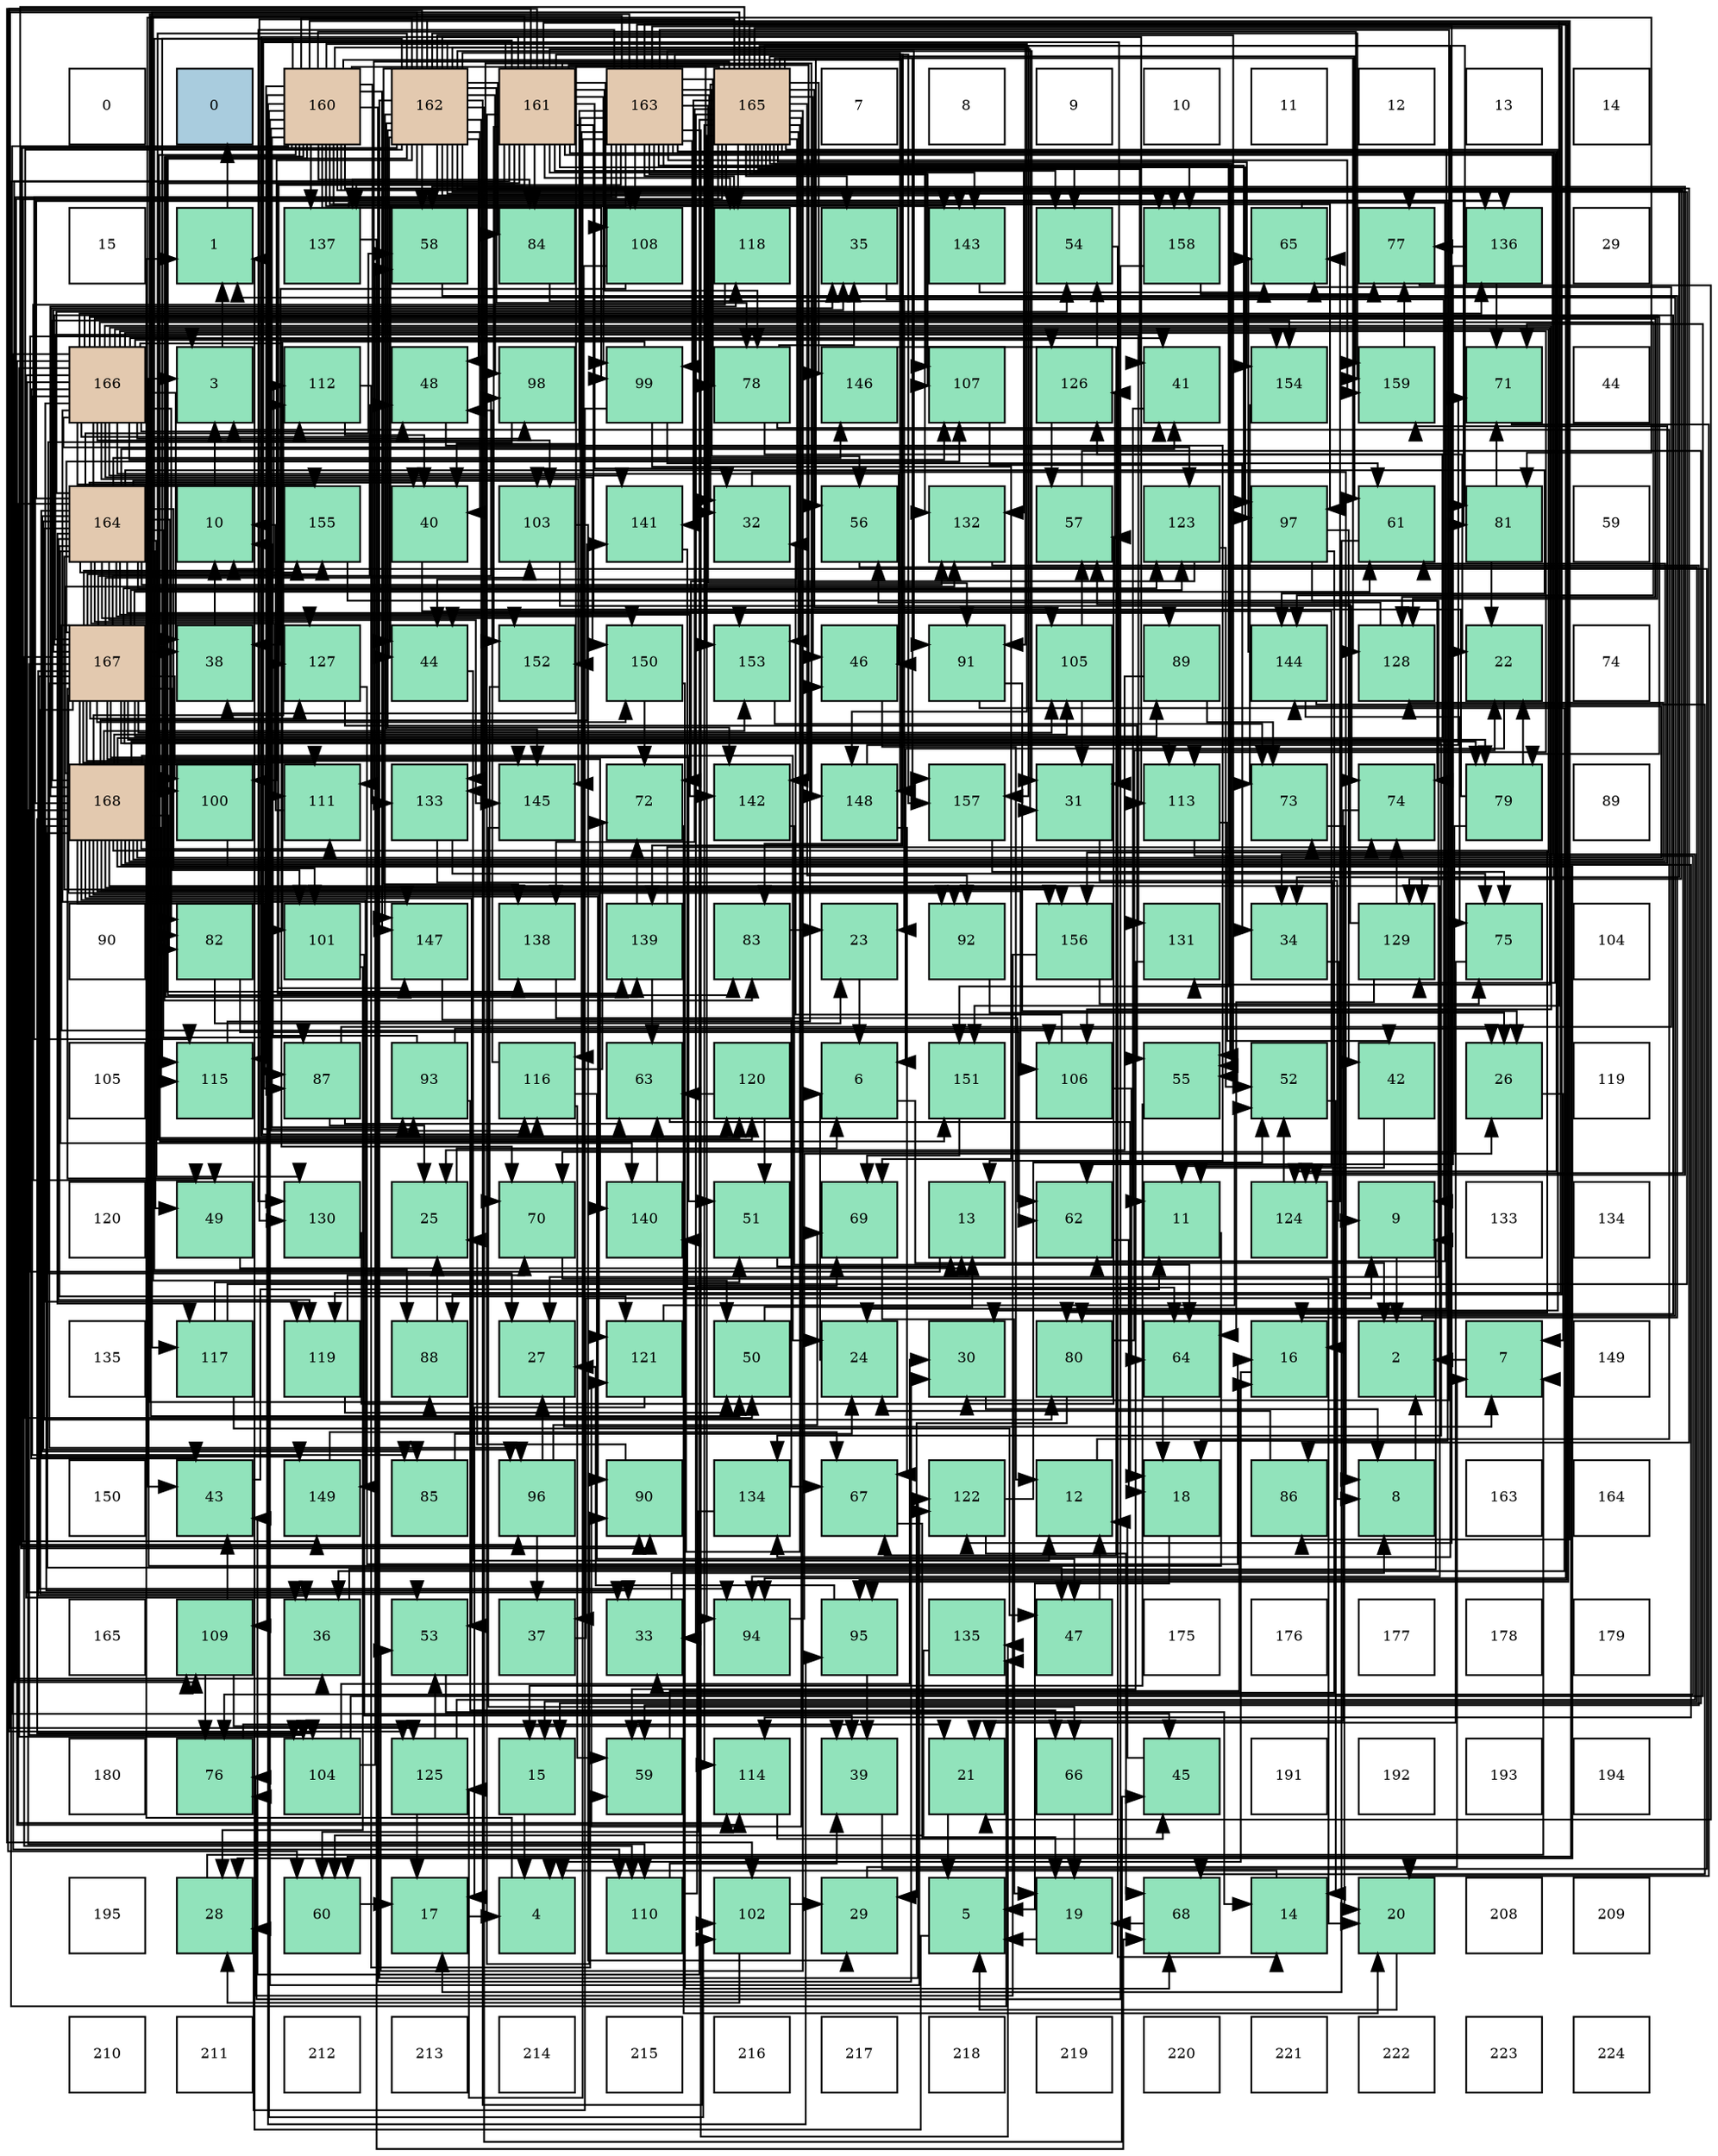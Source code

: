 digraph layout{
 rankdir=TB;
 splines=ortho;
 node [style=filled shape=square fixedsize=true width=0.6];
0[label="0", fontsize=8, fillcolor="#ffffff"];
1[label="0", fontsize=8, fillcolor="#a9ccde"];
2[label="160", fontsize=8, fillcolor="#e3c9af"];
3[label="162", fontsize=8, fillcolor="#e3c9af"];
4[label="161", fontsize=8, fillcolor="#e3c9af"];
5[label="163", fontsize=8, fillcolor="#e3c9af"];
6[label="165", fontsize=8, fillcolor="#e3c9af"];
7[label="7", fontsize=8, fillcolor="#ffffff"];
8[label="8", fontsize=8, fillcolor="#ffffff"];
9[label="9", fontsize=8, fillcolor="#ffffff"];
10[label="10", fontsize=8, fillcolor="#ffffff"];
11[label="11", fontsize=8, fillcolor="#ffffff"];
12[label="12", fontsize=8, fillcolor="#ffffff"];
13[label="13", fontsize=8, fillcolor="#ffffff"];
14[label="14", fontsize=8, fillcolor="#ffffff"];
15[label="15", fontsize=8, fillcolor="#ffffff"];
16[label="1", fontsize=8, fillcolor="#91e3bb"];
17[label="137", fontsize=8, fillcolor="#91e3bb"];
18[label="58", fontsize=8, fillcolor="#91e3bb"];
19[label="84", fontsize=8, fillcolor="#91e3bb"];
20[label="108", fontsize=8, fillcolor="#91e3bb"];
21[label="118", fontsize=8, fillcolor="#91e3bb"];
22[label="35", fontsize=8, fillcolor="#91e3bb"];
23[label="143", fontsize=8, fillcolor="#91e3bb"];
24[label="54", fontsize=8, fillcolor="#91e3bb"];
25[label="158", fontsize=8, fillcolor="#91e3bb"];
26[label="65", fontsize=8, fillcolor="#91e3bb"];
27[label="77", fontsize=8, fillcolor="#91e3bb"];
28[label="136", fontsize=8, fillcolor="#91e3bb"];
29[label="29", fontsize=8, fillcolor="#ffffff"];
30[label="166", fontsize=8, fillcolor="#e3c9af"];
31[label="3", fontsize=8, fillcolor="#91e3bb"];
32[label="112", fontsize=8, fillcolor="#91e3bb"];
33[label="48", fontsize=8, fillcolor="#91e3bb"];
34[label="98", fontsize=8, fillcolor="#91e3bb"];
35[label="99", fontsize=8, fillcolor="#91e3bb"];
36[label="78", fontsize=8, fillcolor="#91e3bb"];
37[label="146", fontsize=8, fillcolor="#91e3bb"];
38[label="107", fontsize=8, fillcolor="#91e3bb"];
39[label="126", fontsize=8, fillcolor="#91e3bb"];
40[label="41", fontsize=8, fillcolor="#91e3bb"];
41[label="154", fontsize=8, fillcolor="#91e3bb"];
42[label="159", fontsize=8, fillcolor="#91e3bb"];
43[label="71", fontsize=8, fillcolor="#91e3bb"];
44[label="44", fontsize=8, fillcolor="#ffffff"];
45[label="164", fontsize=8, fillcolor="#e3c9af"];
46[label="10", fontsize=8, fillcolor="#91e3bb"];
47[label="155", fontsize=8, fillcolor="#91e3bb"];
48[label="40", fontsize=8, fillcolor="#91e3bb"];
49[label="103", fontsize=8, fillcolor="#91e3bb"];
50[label="141", fontsize=8, fillcolor="#91e3bb"];
51[label="32", fontsize=8, fillcolor="#91e3bb"];
52[label="56", fontsize=8, fillcolor="#91e3bb"];
53[label="132", fontsize=8, fillcolor="#91e3bb"];
54[label="57", fontsize=8, fillcolor="#91e3bb"];
55[label="123", fontsize=8, fillcolor="#91e3bb"];
56[label="97", fontsize=8, fillcolor="#91e3bb"];
57[label="61", fontsize=8, fillcolor="#91e3bb"];
58[label="81", fontsize=8, fillcolor="#91e3bb"];
59[label="59", fontsize=8, fillcolor="#ffffff"];
60[label="167", fontsize=8, fillcolor="#e3c9af"];
61[label="38", fontsize=8, fillcolor="#91e3bb"];
62[label="127", fontsize=8, fillcolor="#91e3bb"];
63[label="44", fontsize=8, fillcolor="#91e3bb"];
64[label="152", fontsize=8, fillcolor="#91e3bb"];
65[label="150", fontsize=8, fillcolor="#91e3bb"];
66[label="153", fontsize=8, fillcolor="#91e3bb"];
67[label="46", fontsize=8, fillcolor="#91e3bb"];
68[label="91", fontsize=8, fillcolor="#91e3bb"];
69[label="105", fontsize=8, fillcolor="#91e3bb"];
70[label="89", fontsize=8, fillcolor="#91e3bb"];
71[label="144", fontsize=8, fillcolor="#91e3bb"];
72[label="128", fontsize=8, fillcolor="#91e3bb"];
73[label="22", fontsize=8, fillcolor="#91e3bb"];
74[label="74", fontsize=8, fillcolor="#ffffff"];
75[label="168", fontsize=8, fillcolor="#e3c9af"];
76[label="100", fontsize=8, fillcolor="#91e3bb"];
77[label="111", fontsize=8, fillcolor="#91e3bb"];
78[label="133", fontsize=8, fillcolor="#91e3bb"];
79[label="145", fontsize=8, fillcolor="#91e3bb"];
80[label="72", fontsize=8, fillcolor="#91e3bb"];
81[label="142", fontsize=8, fillcolor="#91e3bb"];
82[label="148", fontsize=8, fillcolor="#91e3bb"];
83[label="157", fontsize=8, fillcolor="#91e3bb"];
84[label="31", fontsize=8, fillcolor="#91e3bb"];
85[label="113", fontsize=8, fillcolor="#91e3bb"];
86[label="73", fontsize=8, fillcolor="#91e3bb"];
87[label="74", fontsize=8, fillcolor="#91e3bb"];
88[label="79", fontsize=8, fillcolor="#91e3bb"];
89[label="89", fontsize=8, fillcolor="#ffffff"];
90[label="90", fontsize=8, fillcolor="#ffffff"];
91[label="82", fontsize=8, fillcolor="#91e3bb"];
92[label="101", fontsize=8, fillcolor="#91e3bb"];
93[label="147", fontsize=8, fillcolor="#91e3bb"];
94[label="138", fontsize=8, fillcolor="#91e3bb"];
95[label="139", fontsize=8, fillcolor="#91e3bb"];
96[label="83", fontsize=8, fillcolor="#91e3bb"];
97[label="23", fontsize=8, fillcolor="#91e3bb"];
98[label="92", fontsize=8, fillcolor="#91e3bb"];
99[label="156", fontsize=8, fillcolor="#91e3bb"];
100[label="131", fontsize=8, fillcolor="#91e3bb"];
101[label="34", fontsize=8, fillcolor="#91e3bb"];
102[label="129", fontsize=8, fillcolor="#91e3bb"];
103[label="75", fontsize=8, fillcolor="#91e3bb"];
104[label="104", fontsize=8, fillcolor="#ffffff"];
105[label="105", fontsize=8, fillcolor="#ffffff"];
106[label="115", fontsize=8, fillcolor="#91e3bb"];
107[label="87", fontsize=8, fillcolor="#91e3bb"];
108[label="93", fontsize=8, fillcolor="#91e3bb"];
109[label="116", fontsize=8, fillcolor="#91e3bb"];
110[label="63", fontsize=8, fillcolor="#91e3bb"];
111[label="120", fontsize=8, fillcolor="#91e3bb"];
112[label="6", fontsize=8, fillcolor="#91e3bb"];
113[label="151", fontsize=8, fillcolor="#91e3bb"];
114[label="106", fontsize=8, fillcolor="#91e3bb"];
115[label="55", fontsize=8, fillcolor="#91e3bb"];
116[label="52", fontsize=8, fillcolor="#91e3bb"];
117[label="42", fontsize=8, fillcolor="#91e3bb"];
118[label="26", fontsize=8, fillcolor="#91e3bb"];
119[label="119", fontsize=8, fillcolor="#ffffff"];
120[label="120", fontsize=8, fillcolor="#ffffff"];
121[label="49", fontsize=8, fillcolor="#91e3bb"];
122[label="130", fontsize=8, fillcolor="#91e3bb"];
123[label="25", fontsize=8, fillcolor="#91e3bb"];
124[label="70", fontsize=8, fillcolor="#91e3bb"];
125[label="140", fontsize=8, fillcolor="#91e3bb"];
126[label="51", fontsize=8, fillcolor="#91e3bb"];
127[label="69", fontsize=8, fillcolor="#91e3bb"];
128[label="13", fontsize=8, fillcolor="#91e3bb"];
129[label="62", fontsize=8, fillcolor="#91e3bb"];
130[label="11", fontsize=8, fillcolor="#91e3bb"];
131[label="124", fontsize=8, fillcolor="#91e3bb"];
132[label="9", fontsize=8, fillcolor="#91e3bb"];
133[label="133", fontsize=8, fillcolor="#ffffff"];
134[label="134", fontsize=8, fillcolor="#ffffff"];
135[label="135", fontsize=8, fillcolor="#ffffff"];
136[label="117", fontsize=8, fillcolor="#91e3bb"];
137[label="119", fontsize=8, fillcolor="#91e3bb"];
138[label="88", fontsize=8, fillcolor="#91e3bb"];
139[label="27", fontsize=8, fillcolor="#91e3bb"];
140[label="121", fontsize=8, fillcolor="#91e3bb"];
141[label="50", fontsize=8, fillcolor="#91e3bb"];
142[label="24", fontsize=8, fillcolor="#91e3bb"];
143[label="30", fontsize=8, fillcolor="#91e3bb"];
144[label="80", fontsize=8, fillcolor="#91e3bb"];
145[label="64", fontsize=8, fillcolor="#91e3bb"];
146[label="16", fontsize=8, fillcolor="#91e3bb"];
147[label="2", fontsize=8, fillcolor="#91e3bb"];
148[label="7", fontsize=8, fillcolor="#91e3bb"];
149[label="149", fontsize=8, fillcolor="#ffffff"];
150[label="150", fontsize=8, fillcolor="#ffffff"];
151[label="43", fontsize=8, fillcolor="#91e3bb"];
152[label="149", fontsize=8, fillcolor="#91e3bb"];
153[label="85", fontsize=8, fillcolor="#91e3bb"];
154[label="96", fontsize=8, fillcolor="#91e3bb"];
155[label="90", fontsize=8, fillcolor="#91e3bb"];
156[label="134", fontsize=8, fillcolor="#91e3bb"];
157[label="67", fontsize=8, fillcolor="#91e3bb"];
158[label="122", fontsize=8, fillcolor="#91e3bb"];
159[label="12", fontsize=8, fillcolor="#91e3bb"];
160[label="18", fontsize=8, fillcolor="#91e3bb"];
161[label="86", fontsize=8, fillcolor="#91e3bb"];
162[label="8", fontsize=8, fillcolor="#91e3bb"];
163[label="163", fontsize=8, fillcolor="#ffffff"];
164[label="164", fontsize=8, fillcolor="#ffffff"];
165[label="165", fontsize=8, fillcolor="#ffffff"];
166[label="109", fontsize=8, fillcolor="#91e3bb"];
167[label="36", fontsize=8, fillcolor="#91e3bb"];
168[label="53", fontsize=8, fillcolor="#91e3bb"];
169[label="37", fontsize=8, fillcolor="#91e3bb"];
170[label="33", fontsize=8, fillcolor="#91e3bb"];
171[label="94", fontsize=8, fillcolor="#91e3bb"];
172[label="95", fontsize=8, fillcolor="#91e3bb"];
173[label="135", fontsize=8, fillcolor="#91e3bb"];
174[label="47", fontsize=8, fillcolor="#91e3bb"];
175[label="175", fontsize=8, fillcolor="#ffffff"];
176[label="176", fontsize=8, fillcolor="#ffffff"];
177[label="177", fontsize=8, fillcolor="#ffffff"];
178[label="178", fontsize=8, fillcolor="#ffffff"];
179[label="179", fontsize=8, fillcolor="#ffffff"];
180[label="180", fontsize=8, fillcolor="#ffffff"];
181[label="76", fontsize=8, fillcolor="#91e3bb"];
182[label="104", fontsize=8, fillcolor="#91e3bb"];
183[label="125", fontsize=8, fillcolor="#91e3bb"];
184[label="15", fontsize=8, fillcolor="#91e3bb"];
185[label="59", fontsize=8, fillcolor="#91e3bb"];
186[label="114", fontsize=8, fillcolor="#91e3bb"];
187[label="39", fontsize=8, fillcolor="#91e3bb"];
188[label="21", fontsize=8, fillcolor="#91e3bb"];
189[label="66", fontsize=8, fillcolor="#91e3bb"];
190[label="45", fontsize=8, fillcolor="#91e3bb"];
191[label="191", fontsize=8, fillcolor="#ffffff"];
192[label="192", fontsize=8, fillcolor="#ffffff"];
193[label="193", fontsize=8, fillcolor="#ffffff"];
194[label="194", fontsize=8, fillcolor="#ffffff"];
195[label="195", fontsize=8, fillcolor="#ffffff"];
196[label="28", fontsize=8, fillcolor="#91e3bb"];
197[label="60", fontsize=8, fillcolor="#91e3bb"];
198[label="17", fontsize=8, fillcolor="#91e3bb"];
199[label="4", fontsize=8, fillcolor="#91e3bb"];
200[label="110", fontsize=8, fillcolor="#91e3bb"];
201[label="102", fontsize=8, fillcolor="#91e3bb"];
202[label="29", fontsize=8, fillcolor="#91e3bb"];
203[label="5", fontsize=8, fillcolor="#91e3bb"];
204[label="19", fontsize=8, fillcolor="#91e3bb"];
205[label="68", fontsize=8, fillcolor="#91e3bb"];
206[label="14", fontsize=8, fillcolor="#91e3bb"];
207[label="20", fontsize=8, fillcolor="#91e3bb"];
208[label="208", fontsize=8, fillcolor="#ffffff"];
209[label="209", fontsize=8, fillcolor="#ffffff"];
210[label="210", fontsize=8, fillcolor="#ffffff"];
211[label="211", fontsize=8, fillcolor="#ffffff"];
212[label="212", fontsize=8, fillcolor="#ffffff"];
213[label="213", fontsize=8, fillcolor="#ffffff"];
214[label="214", fontsize=8, fillcolor="#ffffff"];
215[label="215", fontsize=8, fillcolor="#ffffff"];
216[label="216", fontsize=8, fillcolor="#ffffff"];
217[label="217", fontsize=8, fillcolor="#ffffff"];
218[label="218", fontsize=8, fillcolor="#ffffff"];
219[label="219", fontsize=8, fillcolor="#ffffff"];
220[label="220", fontsize=8, fillcolor="#ffffff"];
221[label="221", fontsize=8, fillcolor="#ffffff"];
222[label="222", fontsize=8, fillcolor="#ffffff"];
223[label="223", fontsize=8, fillcolor="#ffffff"];
224[label="224", fontsize=8, fillcolor="#ffffff"];
edge [constraint=false, style=vis];16 -> 1;
147 -> 16;
31 -> 16;
199 -> 16;
203 -> 16;
112 -> 147;
148 -> 147;
162 -> 147;
132 -> 147;
46 -> 31;
130 -> 31;
159 -> 31;
128 -> 31;
206 -> 199;
184 -> 199;
146 -> 199;
198 -> 199;
160 -> 203;
204 -> 203;
207 -> 203;
188 -> 203;
73 -> 112;
97 -> 112;
142 -> 112;
123 -> 112;
118 -> 148;
139 -> 148;
196 -> 148;
202 -> 148;
143 -> 162;
84 -> 162;
51 -> 162;
170 -> 162;
101 -> 132;
22 -> 132;
167 -> 132;
169 -> 132;
61 -> 46;
187 -> 46;
48 -> 130;
40 -> 130;
117 -> 130;
151 -> 130;
63 -> 159;
190 -> 159;
67 -> 159;
174 -> 159;
33 -> 128;
121 -> 128;
141 -> 128;
126 -> 128;
116 -> 206;
168 -> 206;
24 -> 206;
115 -> 184;
52 -> 184;
54 -> 184;
18 -> 146;
185 -> 146;
197 -> 198;
57 -> 198;
129 -> 160;
110 -> 160;
145 -> 160;
26 -> 160;
189 -> 204;
157 -> 204;
205 -> 204;
127 -> 204;
124 -> 207;
43 -> 207;
80 -> 207;
86 -> 207;
87 -> 188;
103 -> 188;
181 -> 188;
27 -> 188;
36 -> 73;
36 -> 22;
36 -> 40;
88 -> 73;
88 -> 63;
88 -> 124;
144 -> 73;
144 -> 202;
58 -> 73;
58 -> 43;
91 -> 97;
91 -> 129;
96 -> 97;
19 -> 97;
153 -> 142;
161 -> 142;
107 -> 123;
107 -> 110;
107 -> 26;
138 -> 123;
70 -> 123;
70 -> 86;
155 -> 123;
68 -> 118;
68 -> 167;
98 -> 118;
108 -> 46;
108 -> 118;
108 -> 189;
171 -> 118;
172 -> 139;
172 -> 187;
154 -> 139;
154 -> 169;
154 -> 127;
56 -> 139;
56 -> 170;
56 -> 117;
34 -> 139;
35 -> 196;
35 -> 57;
35 -> 127;
35 -> 124;
76 -> 196;
92 -> 196;
92 -> 187;
201 -> 196;
201 -> 202;
49 -> 202;
49 -> 87;
182 -> 143;
182 -> 18;
182 -> 43;
69 -> 84;
69 -> 54;
114 -> 51;
114 -> 145;
38 -> 101;
20 -> 169;
20 -> 61;
166 -> 187;
166 -> 151;
166 -> 181;
200 -> 187;
200 -> 127;
77 -> 46;
32 -> 48;
32 -> 185;
85 -> 117;
85 -> 181;
186 -> 190;
106 -> 67;
109 -> 174;
109 -> 33;
109 -> 185;
109 -> 80;
136 -> 174;
136 -> 126;
136 -> 27;
21 -> 121;
137 -> 141;
137 -> 124;
111 -> 126;
111 -> 110;
140 -> 198;
140 -> 116;
158 -> 116;
158 -> 205;
55 -> 116;
55 -> 80;
131 -> 116;
131 -> 26;
183 -> 198;
183 -> 168;
183 -> 86;
39 -> 24;
39 -> 54;
62 -> 146;
62 -> 115;
72 -> 52;
102 -> 54;
102 -> 145;
102 -> 87;
122 -> 54;
100 -> 185;
53 -> 185;
78 -> 146;
78 -> 103;
156 -> 197;
173 -> 197;
28 -> 129;
28 -> 43;
28 -> 27;
17 -> 129;
17 -> 205;
94 -> 129;
95 -> 110;
95 -> 80;
95 -> 87;
125 -> 110;
50 -> 145;
81 -> 145;
23 -> 26;
71 -> 26;
71 -> 205;
71 -> 103;
79 -> 189;
37 -> 157;
93 -> 157;
82 -> 157;
82 -> 43;
152 -> 157;
65 -> 205;
65 -> 80;
113 -> 127;
64 -> 124;
66 -> 86;
41 -> 86;
47 -> 87;
99 -> 103;
99 -> 181;
83 -> 103;
25 -> 181;
25 -> 27;
42 -> 27;
2 -> 143;
2 -> 101;
2 -> 190;
2 -> 52;
2 -> 58;
2 -> 96;
2 -> 19;
2 -> 161;
2 -> 138;
2 -> 155;
2 -> 68;
2 -> 108;
2 -> 172;
2 -> 56;
2 -> 35;
2 -> 201;
2 -> 166;
2 -> 106;
2 -> 109;
2 -> 111;
2 -> 158;
2 -> 131;
2 -> 78;
2 -> 17;
2 -> 94;
2 -> 95;
2 -> 23;
2 -> 93;
2 -> 82;
2 -> 113;
2 -> 66;
2 -> 25;
2 -> 42;
4 -> 84;
4 -> 51;
4 -> 101;
4 -> 141;
4 -> 36;
4 -> 19;
4 -> 155;
4 -> 108;
4 -> 172;
4 -> 56;
4 -> 35;
4 -> 201;
4 -> 20;
4 -> 166;
4 -> 109;
4 -> 21;
4 -> 111;
4 -> 183;
4 -> 102;
4 -> 53;
4 -> 173;
4 -> 95;
4 -> 81;
4 -> 23;
4 -> 93;
4 -> 82;
4 -> 113;
4 -> 64;
4 -> 66;
4 -> 83;
3 -> 84;
3 -> 48;
3 -> 151;
3 -> 63;
3 -> 190;
3 -> 33;
3 -> 141;
3 -> 115;
3 -> 18;
3 -> 197;
3 -> 36;
3 -> 58;
3 -> 96;
3 -> 19;
3 -> 161;
3 -> 155;
3 -> 68;
3 -> 34;
3 -> 76;
3 -> 201;
3 -> 20;
3 -> 85;
3 -> 106;
3 -> 111;
3 -> 158;
3 -> 131;
3 -> 183;
3 -> 102;
3 -> 78;
3 -> 17;
3 -> 94;
3 -> 81;
3 -> 23;
3 -> 79;
3 -> 93;
3 -> 82;
3 -> 83;
3 -> 25;
3 -> 42;
5 -> 143;
5 -> 84;
5 -> 51;
5 -> 48;
5 -> 63;
5 -> 141;
5 -> 24;
5 -> 115;
5 -> 52;
5 -> 36;
5 -> 138;
5 -> 68;
5 -> 171;
5 -> 172;
5 -> 56;
5 -> 35;
5 -> 38;
5 -> 20;
5 -> 166;
5 -> 106;
5 -> 109;
5 -> 21;
5 -> 158;
5 -> 131;
5 -> 183;
5 -> 102;
5 -> 122;
5 -> 173;
5 -> 17;
5 -> 95;
5 -> 64;
5 -> 42;
45 -> 48;
45 -> 40;
45 -> 121;
45 -> 24;
45 -> 18;
45 -> 144;
45 -> 91;
45 -> 153;
45 -> 107;
45 -> 70;
45 -> 154;
45 -> 92;
45 -> 49;
45 -> 77;
45 -> 186;
45 -> 136;
45 -> 137;
45 -> 140;
45 -> 55;
45 -> 62;
45 -> 122;
45 -> 53;
45 -> 28;
45 -> 125;
45 -> 81;
45 -> 71;
45 -> 79;
45 -> 37;
45 -> 152;
45 -> 65;
45 -> 64;
45 -> 47;
45 -> 99;
6 -> 142;
6 -> 143;
6 -> 51;
6 -> 170;
6 -> 22;
6 -> 167;
6 -> 61;
6 -> 40;
6 -> 151;
6 -> 63;
6 -> 67;
6 -> 168;
6 -> 24;
6 -> 115;
6 -> 18;
6 -> 57;
6 -> 58;
6 -> 96;
6 -> 138;
6 -> 98;
6 -> 171;
6 -> 154;
6 -> 69;
6 -> 38;
6 -> 77;
6 -> 186;
6 -> 136;
6 -> 21;
6 -> 137;
6 -> 140;
6 -> 72;
6 -> 122;
6 -> 53;
6 -> 78;
6 -> 156;
6 -> 94;
6 -> 125;
6 -> 50;
6 -> 37;
6 -> 152;
6 -> 113;
6 -> 66;
6 -> 41;
6 -> 83;
6 -> 25;
30 -> 170;
30 -> 167;
30 -> 61;
30 -> 40;
30 -> 151;
30 -> 67;
30 -> 33;
30 -> 88;
30 -> 144;
30 -> 91;
30 -> 153;
30 -> 34;
30 -> 92;
30 -> 49;
30 -> 182;
30 -> 114;
30 -> 38;
30 -> 200;
30 -> 32;
30 -> 85;
30 -> 186;
30 -> 137;
30 -> 55;
30 -> 39;
30 -> 62;
30 -> 72;
30 -> 100;
30 -> 28;
30 -> 50;
30 -> 71;
30 -> 79;
30 -> 93;
30 -> 65;
30 -> 41;
30 -> 47;
30 -> 99;
60 -> 22;
60 -> 167;
60 -> 61;
60 -> 33;
60 -> 121;
60 -> 126;
60 -> 168;
60 -> 57;
60 -> 88;
60 -> 107;
60 -> 70;
60 -> 98;
60 -> 171;
60 -> 154;
60 -> 34;
60 -> 76;
60 -> 92;
60 -> 49;
60 -> 182;
60 -> 69;
60 -> 114;
60 -> 38;
60 -> 200;
60 -> 77;
60 -> 32;
60 -> 85;
60 -> 55;
60 -> 39;
60 -> 62;
60 -> 72;
60 -> 100;
60 -> 156;
60 -> 125;
60 -> 79;
60 -> 65;
60 -> 47;
75 -> 142;
75 -> 170;
75 -> 22;
75 -> 174;
75 -> 168;
75 -> 197;
75 -> 57;
75 -> 88;
75 -> 144;
75 -> 91;
75 -> 107;
75 -> 155;
75 -> 98;
75 -> 171;
75 -> 76;
75 -> 182;
75 -> 69;
75 -> 114;
75 -> 200;
75 -> 77;
75 -> 32;
75 -> 186;
75 -> 106;
75 -> 21;
75 -> 140;
75 -> 39;
75 -> 72;
75 -> 53;
75 -> 28;
75 -> 50;
75 -> 71;
75 -> 152;
75 -> 66;
75 -> 41;
75 -> 99;
75 -> 42;
edge [constraint=true, style=invis];
0 -> 15 -> 30 -> 45 -> 60 -> 75 -> 90 -> 105 -> 120 -> 135 -> 150 -> 165 -> 180 -> 195 -> 210;
1 -> 16 -> 31 -> 46 -> 61 -> 76 -> 91 -> 106 -> 121 -> 136 -> 151 -> 166 -> 181 -> 196 -> 211;
2 -> 17 -> 32 -> 47 -> 62 -> 77 -> 92 -> 107 -> 122 -> 137 -> 152 -> 167 -> 182 -> 197 -> 212;
3 -> 18 -> 33 -> 48 -> 63 -> 78 -> 93 -> 108 -> 123 -> 138 -> 153 -> 168 -> 183 -> 198 -> 213;
4 -> 19 -> 34 -> 49 -> 64 -> 79 -> 94 -> 109 -> 124 -> 139 -> 154 -> 169 -> 184 -> 199 -> 214;
5 -> 20 -> 35 -> 50 -> 65 -> 80 -> 95 -> 110 -> 125 -> 140 -> 155 -> 170 -> 185 -> 200 -> 215;
6 -> 21 -> 36 -> 51 -> 66 -> 81 -> 96 -> 111 -> 126 -> 141 -> 156 -> 171 -> 186 -> 201 -> 216;
7 -> 22 -> 37 -> 52 -> 67 -> 82 -> 97 -> 112 -> 127 -> 142 -> 157 -> 172 -> 187 -> 202 -> 217;
8 -> 23 -> 38 -> 53 -> 68 -> 83 -> 98 -> 113 -> 128 -> 143 -> 158 -> 173 -> 188 -> 203 -> 218;
9 -> 24 -> 39 -> 54 -> 69 -> 84 -> 99 -> 114 -> 129 -> 144 -> 159 -> 174 -> 189 -> 204 -> 219;
10 -> 25 -> 40 -> 55 -> 70 -> 85 -> 100 -> 115 -> 130 -> 145 -> 160 -> 175 -> 190 -> 205 -> 220;
11 -> 26 -> 41 -> 56 -> 71 -> 86 -> 101 -> 116 -> 131 -> 146 -> 161 -> 176 -> 191 -> 206 -> 221;
12 -> 27 -> 42 -> 57 -> 72 -> 87 -> 102 -> 117 -> 132 -> 147 -> 162 -> 177 -> 192 -> 207 -> 222;
13 -> 28 -> 43 -> 58 -> 73 -> 88 -> 103 -> 118 -> 133 -> 148 -> 163 -> 178 -> 193 -> 208 -> 223;
14 -> 29 -> 44 -> 59 -> 74 -> 89 -> 104 -> 119 -> 134 -> 149 -> 164 -> 179 -> 194 -> 209 -> 224;
rank = same {0 -> 1 -> 2 -> 3 -> 4 -> 5 -> 6 -> 7 -> 8 -> 9 -> 10 -> 11 -> 12 -> 13 -> 14};
rank = same {15 -> 16 -> 17 -> 18 -> 19 -> 20 -> 21 -> 22 -> 23 -> 24 -> 25 -> 26 -> 27 -> 28 -> 29};
rank = same {30 -> 31 -> 32 -> 33 -> 34 -> 35 -> 36 -> 37 -> 38 -> 39 -> 40 -> 41 -> 42 -> 43 -> 44};
rank = same {45 -> 46 -> 47 -> 48 -> 49 -> 50 -> 51 -> 52 -> 53 -> 54 -> 55 -> 56 -> 57 -> 58 -> 59};
rank = same {60 -> 61 -> 62 -> 63 -> 64 -> 65 -> 66 -> 67 -> 68 -> 69 -> 70 -> 71 -> 72 -> 73 -> 74};
rank = same {75 -> 76 -> 77 -> 78 -> 79 -> 80 -> 81 -> 82 -> 83 -> 84 -> 85 -> 86 -> 87 -> 88 -> 89};
rank = same {90 -> 91 -> 92 -> 93 -> 94 -> 95 -> 96 -> 97 -> 98 -> 99 -> 100 -> 101 -> 102 -> 103 -> 104};
rank = same {105 -> 106 -> 107 -> 108 -> 109 -> 110 -> 111 -> 112 -> 113 -> 114 -> 115 -> 116 -> 117 -> 118 -> 119};
rank = same {120 -> 121 -> 122 -> 123 -> 124 -> 125 -> 126 -> 127 -> 128 -> 129 -> 130 -> 131 -> 132 -> 133 -> 134};
rank = same {135 -> 136 -> 137 -> 138 -> 139 -> 140 -> 141 -> 142 -> 143 -> 144 -> 145 -> 146 -> 147 -> 148 -> 149};
rank = same {150 -> 151 -> 152 -> 153 -> 154 -> 155 -> 156 -> 157 -> 158 -> 159 -> 160 -> 161 -> 162 -> 163 -> 164};
rank = same {165 -> 166 -> 167 -> 168 -> 169 -> 170 -> 171 -> 172 -> 173 -> 174 -> 175 -> 176 -> 177 -> 178 -> 179};
rank = same {180 -> 181 -> 182 -> 183 -> 184 -> 185 -> 186 -> 187 -> 188 -> 189 -> 190 -> 191 -> 192 -> 193 -> 194};
rank = same {195 -> 196 -> 197 -> 198 -> 199 -> 200 -> 201 -> 202 -> 203 -> 204 -> 205 -> 206 -> 207 -> 208 -> 209};
rank = same {210 -> 211 -> 212 -> 213 -> 214 -> 215 -> 216 -> 217 -> 218 -> 219 -> 220 -> 221 -> 222 -> 223 -> 224};
}
